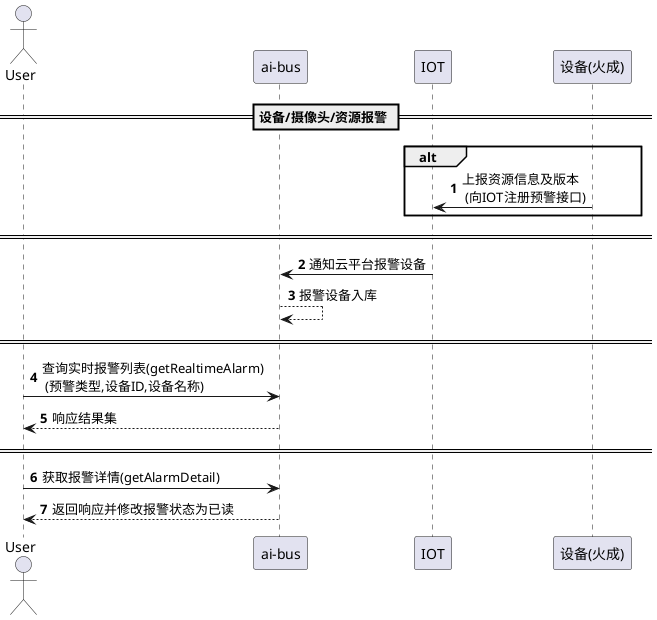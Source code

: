 @startuml
autonumber
== 设备/摄像头/资源报警 ==
actor User as user
participant "ai-bus" as ai
participant "IOT" as iot
participant "设备(火成)" as dev

alt
    iot <- dev : 上报资源信息及版本\n (向IOT注册预警接口)
end

====
ai <- iot : 通知云平台报警设备
ai --> ai : 报警设备入库
====

user -> ai : 查询实时报警列表(getRealtimeAlarm)\n (预警类型,设备ID,设备名称)
user <-- ai : 响应结果集
====
user -> ai : 获取报警详情(getAlarmDetail)
user <-- ai : 返回响应并修改报警状态为已读

'== 预警中心 ==
'autonumber
'actor User as user
'participant "Ai云平台" as ai
'participant "IOT" as iot
'
'user -> ai : 查询报警列表(getAlarmLists)
'user <-- ai : 响应结果集(预警类型,次数)

@enduml